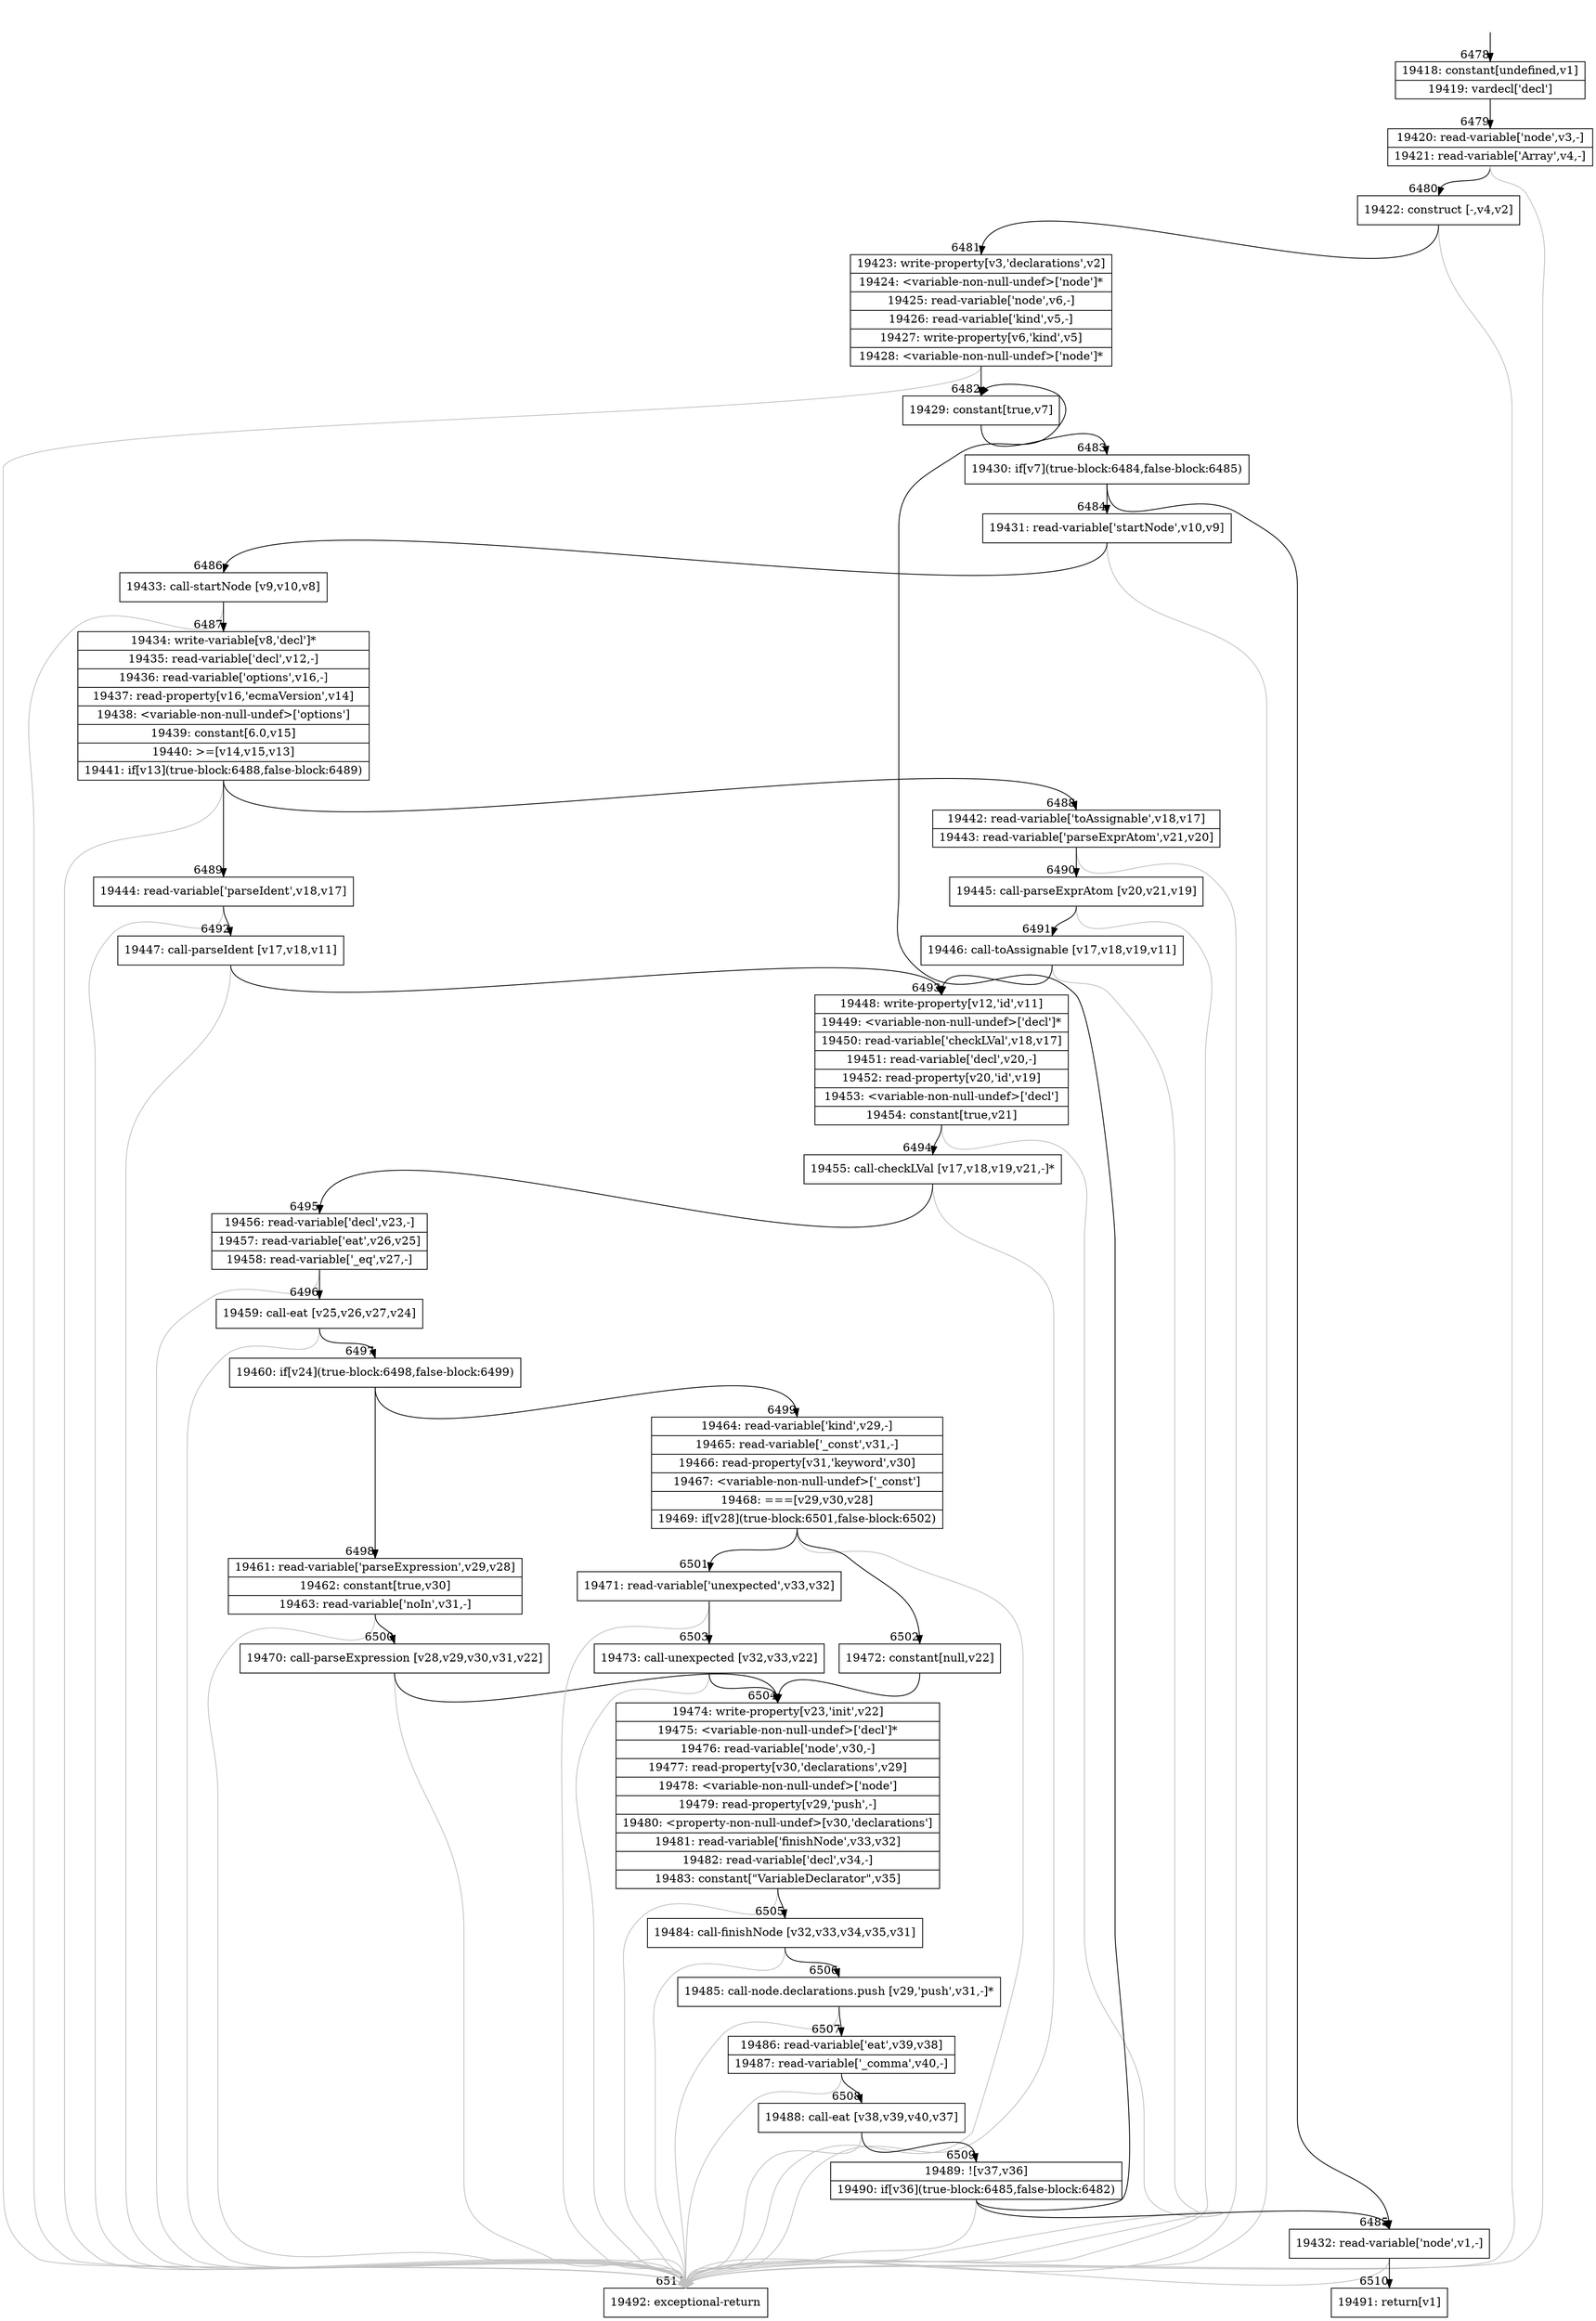 digraph {
rankdir="TD"
BB_entry369[shape=none,label=""];
BB_entry369 -> BB6478 [tailport=s, headport=n, headlabel="    6478"]
BB6478 [shape=record label="{19418: constant[undefined,v1]|19419: vardecl['decl']}" ] 
BB6478 -> BB6479 [tailport=s, headport=n, headlabel="      6479"]
BB6479 [shape=record label="{19420: read-variable['node',v3,-]|19421: read-variable['Array',v4,-]}" ] 
BB6479 -> BB6480 [tailport=s, headport=n, headlabel="      6480"]
BB6479 -> BB6511 [tailport=s, headport=n, color=gray, headlabel="      6511"]
BB6480 [shape=record label="{19422: construct [-,v4,v2]}" ] 
BB6480 -> BB6481 [tailport=s, headport=n, headlabel="      6481"]
BB6480 -> BB6511 [tailport=s, headport=n, color=gray]
BB6481 [shape=record label="{19423: write-property[v3,'declarations',v2]|19424: \<variable-non-null-undef\>['node']*|19425: read-variable['node',v6,-]|19426: read-variable['kind',v5,-]|19427: write-property[v6,'kind',v5]|19428: \<variable-non-null-undef\>['node']*}" ] 
BB6481 -> BB6482 [tailport=s, headport=n, headlabel="      6482"]
BB6481 -> BB6511 [tailport=s, headport=n, color=gray]
BB6482 [shape=record label="{19429: constant[true,v7]}" ] 
BB6482 -> BB6483 [tailport=s, headport=n, headlabel="      6483"]
BB6483 [shape=record label="{19430: if[v7](true-block:6484,false-block:6485)}" ] 
BB6483 -> BB6484 [tailport=s, headport=n, headlabel="      6484"]
BB6483 -> BB6485 [tailport=s, headport=n, headlabel="      6485"]
BB6484 [shape=record label="{19431: read-variable['startNode',v10,v9]}" ] 
BB6484 -> BB6486 [tailport=s, headport=n, headlabel="      6486"]
BB6484 -> BB6511 [tailport=s, headport=n, color=gray]
BB6485 [shape=record label="{19432: read-variable['node',v1,-]}" ] 
BB6485 -> BB6510 [tailport=s, headport=n, headlabel="      6510"]
BB6485 -> BB6511 [tailport=s, headport=n, color=gray]
BB6486 [shape=record label="{19433: call-startNode [v9,v10,v8]}" ] 
BB6486 -> BB6487 [tailport=s, headport=n, headlabel="      6487"]
BB6486 -> BB6511 [tailport=s, headport=n, color=gray]
BB6487 [shape=record label="{19434: write-variable[v8,'decl']*|19435: read-variable['decl',v12,-]|19436: read-variable['options',v16,-]|19437: read-property[v16,'ecmaVersion',v14]|19438: \<variable-non-null-undef\>['options']|19439: constant[6.0,v15]|19440: \>=[v14,v15,v13]|19441: if[v13](true-block:6488,false-block:6489)}" ] 
BB6487 -> BB6488 [tailport=s, headport=n, headlabel="      6488"]
BB6487 -> BB6489 [tailport=s, headport=n, headlabel="      6489"]
BB6487 -> BB6511 [tailport=s, headport=n, color=gray]
BB6488 [shape=record label="{19442: read-variable['toAssignable',v18,v17]|19443: read-variable['parseExprAtom',v21,v20]}" ] 
BB6488 -> BB6490 [tailport=s, headport=n, headlabel="      6490"]
BB6488 -> BB6511 [tailport=s, headport=n, color=gray]
BB6489 [shape=record label="{19444: read-variable['parseIdent',v18,v17]}" ] 
BB6489 -> BB6492 [tailport=s, headport=n, headlabel="      6492"]
BB6489 -> BB6511 [tailport=s, headport=n, color=gray]
BB6490 [shape=record label="{19445: call-parseExprAtom [v20,v21,v19]}" ] 
BB6490 -> BB6491 [tailport=s, headport=n, headlabel="      6491"]
BB6490 -> BB6511 [tailport=s, headport=n, color=gray]
BB6491 [shape=record label="{19446: call-toAssignable [v17,v18,v19,v11]}" ] 
BB6491 -> BB6493 [tailport=s, headport=n, headlabel="      6493"]
BB6491 -> BB6511 [tailport=s, headport=n, color=gray]
BB6492 [shape=record label="{19447: call-parseIdent [v17,v18,v11]}" ] 
BB6492 -> BB6493 [tailport=s, headport=n]
BB6492 -> BB6511 [tailport=s, headport=n, color=gray]
BB6493 [shape=record label="{19448: write-property[v12,'id',v11]|19449: \<variable-non-null-undef\>['decl']*|19450: read-variable['checkLVal',v18,v17]|19451: read-variable['decl',v20,-]|19452: read-property[v20,'id',v19]|19453: \<variable-non-null-undef\>['decl']|19454: constant[true,v21]}" ] 
BB6493 -> BB6494 [tailport=s, headport=n, headlabel="      6494"]
BB6493 -> BB6511 [tailport=s, headport=n, color=gray]
BB6494 [shape=record label="{19455: call-checkLVal [v17,v18,v19,v21,-]*}" ] 
BB6494 -> BB6495 [tailport=s, headport=n, headlabel="      6495"]
BB6494 -> BB6511 [tailport=s, headport=n, color=gray]
BB6495 [shape=record label="{19456: read-variable['decl',v23,-]|19457: read-variable['eat',v26,v25]|19458: read-variable['_eq',v27,-]}" ] 
BB6495 -> BB6496 [tailport=s, headport=n, headlabel="      6496"]
BB6495 -> BB6511 [tailport=s, headport=n, color=gray]
BB6496 [shape=record label="{19459: call-eat [v25,v26,v27,v24]}" ] 
BB6496 -> BB6497 [tailport=s, headport=n, headlabel="      6497"]
BB6496 -> BB6511 [tailport=s, headport=n, color=gray]
BB6497 [shape=record label="{19460: if[v24](true-block:6498,false-block:6499)}" ] 
BB6497 -> BB6498 [tailport=s, headport=n, headlabel="      6498"]
BB6497 -> BB6499 [tailport=s, headport=n, headlabel="      6499"]
BB6498 [shape=record label="{19461: read-variable['parseExpression',v29,v28]|19462: constant[true,v30]|19463: read-variable['noIn',v31,-]}" ] 
BB6498 -> BB6500 [tailport=s, headport=n, headlabel="      6500"]
BB6498 -> BB6511 [tailport=s, headport=n, color=gray]
BB6499 [shape=record label="{19464: read-variable['kind',v29,-]|19465: read-variable['_const',v31,-]|19466: read-property[v31,'keyword',v30]|19467: \<variable-non-null-undef\>['_const']|19468: ===[v29,v30,v28]|19469: if[v28](true-block:6501,false-block:6502)}" ] 
BB6499 -> BB6501 [tailport=s, headport=n, headlabel="      6501"]
BB6499 -> BB6502 [tailport=s, headport=n, headlabel="      6502"]
BB6499 -> BB6511 [tailport=s, headport=n, color=gray]
BB6500 [shape=record label="{19470: call-parseExpression [v28,v29,v30,v31,v22]}" ] 
BB6500 -> BB6504 [tailport=s, headport=n, headlabel="      6504"]
BB6500 -> BB6511 [tailport=s, headport=n, color=gray]
BB6501 [shape=record label="{19471: read-variable['unexpected',v33,v32]}" ] 
BB6501 -> BB6503 [tailport=s, headport=n, headlabel="      6503"]
BB6501 -> BB6511 [tailport=s, headport=n, color=gray]
BB6502 [shape=record label="{19472: constant[null,v22]}" ] 
BB6502 -> BB6504 [tailport=s, headport=n]
BB6503 [shape=record label="{19473: call-unexpected [v32,v33,v22]}" ] 
BB6503 -> BB6504 [tailport=s, headport=n]
BB6503 -> BB6511 [tailport=s, headport=n, color=gray]
BB6504 [shape=record label="{19474: write-property[v23,'init',v22]|19475: \<variable-non-null-undef\>['decl']*|19476: read-variable['node',v30,-]|19477: read-property[v30,'declarations',v29]|19478: \<variable-non-null-undef\>['node']|19479: read-property[v29,'push',-]|19480: \<property-non-null-undef\>[v30,'declarations']|19481: read-variable['finishNode',v33,v32]|19482: read-variable['decl',v34,-]|19483: constant[\"VariableDeclarator\",v35]}" ] 
BB6504 -> BB6505 [tailport=s, headport=n, headlabel="      6505"]
BB6504 -> BB6511 [tailport=s, headport=n, color=gray]
BB6505 [shape=record label="{19484: call-finishNode [v32,v33,v34,v35,v31]}" ] 
BB6505 -> BB6506 [tailport=s, headport=n, headlabel="      6506"]
BB6505 -> BB6511 [tailport=s, headport=n, color=gray]
BB6506 [shape=record label="{19485: call-node.declarations.push [v29,'push',v31,-]*}" ] 
BB6506 -> BB6507 [tailport=s, headport=n, headlabel="      6507"]
BB6506 -> BB6511 [tailport=s, headport=n, color=gray]
BB6507 [shape=record label="{19486: read-variable['eat',v39,v38]|19487: read-variable['_comma',v40,-]}" ] 
BB6507 -> BB6508 [tailport=s, headport=n, headlabel="      6508"]
BB6507 -> BB6511 [tailport=s, headport=n, color=gray]
BB6508 [shape=record label="{19488: call-eat [v38,v39,v40,v37]}" ] 
BB6508 -> BB6509 [tailport=s, headport=n, headlabel="      6509"]
BB6508 -> BB6511 [tailport=s, headport=n, color=gray]
BB6509 [shape=record label="{19489: ![v37,v36]|19490: if[v36](true-block:6485,false-block:6482)}" ] 
BB6509 -> BB6485 [tailport=s, headport=n]
BB6509 -> BB6482 [tailport=s, headport=n]
BB6509 -> BB6511 [tailport=s, headport=n, color=gray]
BB6510 [shape=record label="{19491: return[v1]}" ] 
BB6511 [shape=record label="{19492: exceptional-return}" ] 
//#$~ 6348
}
